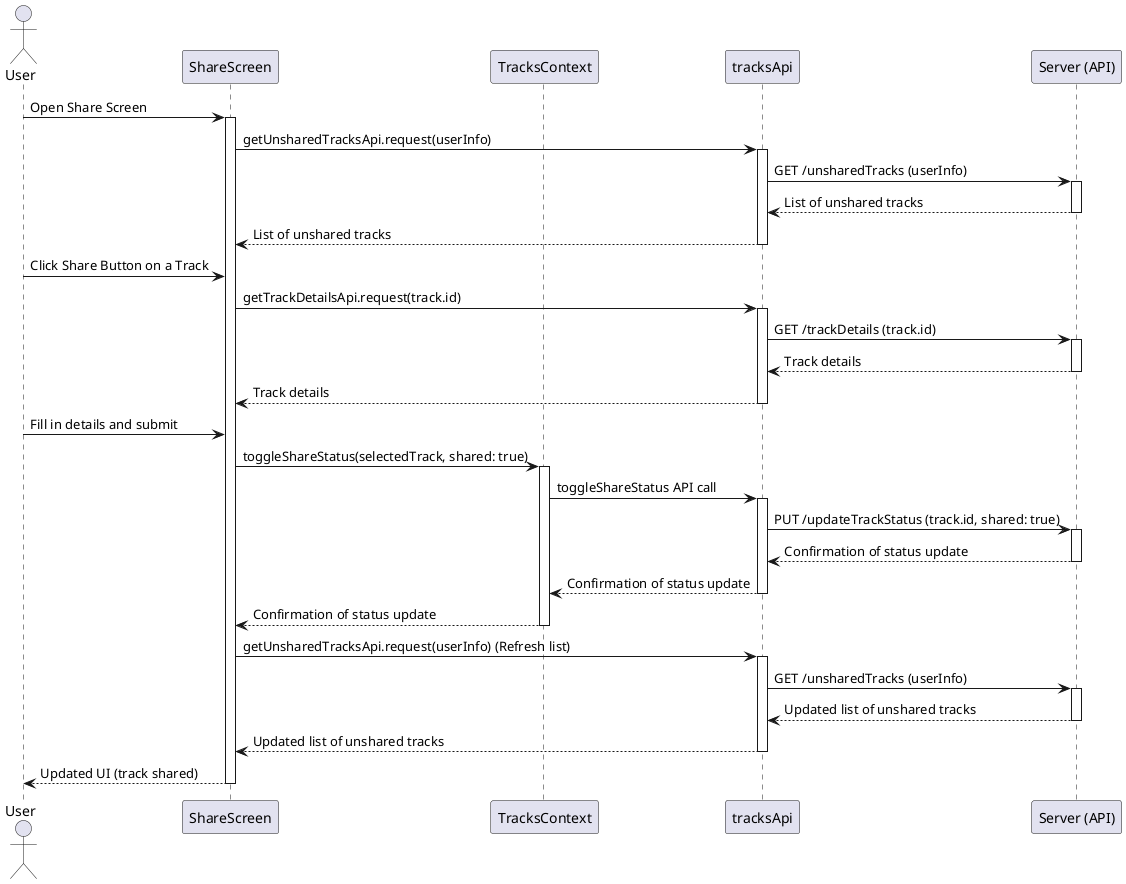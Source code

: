@startuml
actor User
participant ShareScreen
participant TracksContext
participant tracksApi
participant "Server (API)" as API

User -> ShareScreen : Open Share Screen
activate ShareScreen

ShareScreen -> tracksApi : getUnsharedTracksApi.request(userInfo)
activate tracksApi
tracksApi -> API : GET /unsharedTracks (userInfo)
activate API
API --> tracksApi : List of unshared tracks
deactivate API
tracksApi --> ShareScreen : List of unshared tracks
deactivate tracksApi

User -> ShareScreen : Click Share Button on a Track
ShareScreen -> tracksApi : getTrackDetailsApi.request(track.id)
activate tracksApi
tracksApi -> API : GET /trackDetails (track.id)
activate API
API --> tracksApi : Track details
deactivate API
tracksApi --> ShareScreen : Track details
deactivate tracksApi

User -> ShareScreen : Fill in details and submit
ShareScreen -> TracksContext : toggleShareStatus(selectedTrack, shared: true)
activate TracksContext
TracksContext -> tracksApi : toggleShareStatus API call
activate tracksApi
tracksApi -> API : PUT /updateTrackStatus (track.id, shared: true)
activate API
API --> tracksApi : Confirmation of status update
deactivate API
tracksApi --> TracksContext : Confirmation of status update
deactivate tracksApi
TracksContext --> ShareScreen : Confirmation of status update
deactivate TracksContext

ShareScreen -> tracksApi : getUnsharedTracksApi.request(userInfo) (Refresh list)
activate tracksApi
tracksApi -> API : GET /unsharedTracks (userInfo)
activate API
API --> tracksApi : Updated list of unshared tracks
deactivate API
tracksApi --> ShareScreen : Updated list of unshared tracks
deactivate tracksApi

User <-- ShareScreen : Updated UI (track shared)
deactivate ShareScreen
@enduml
